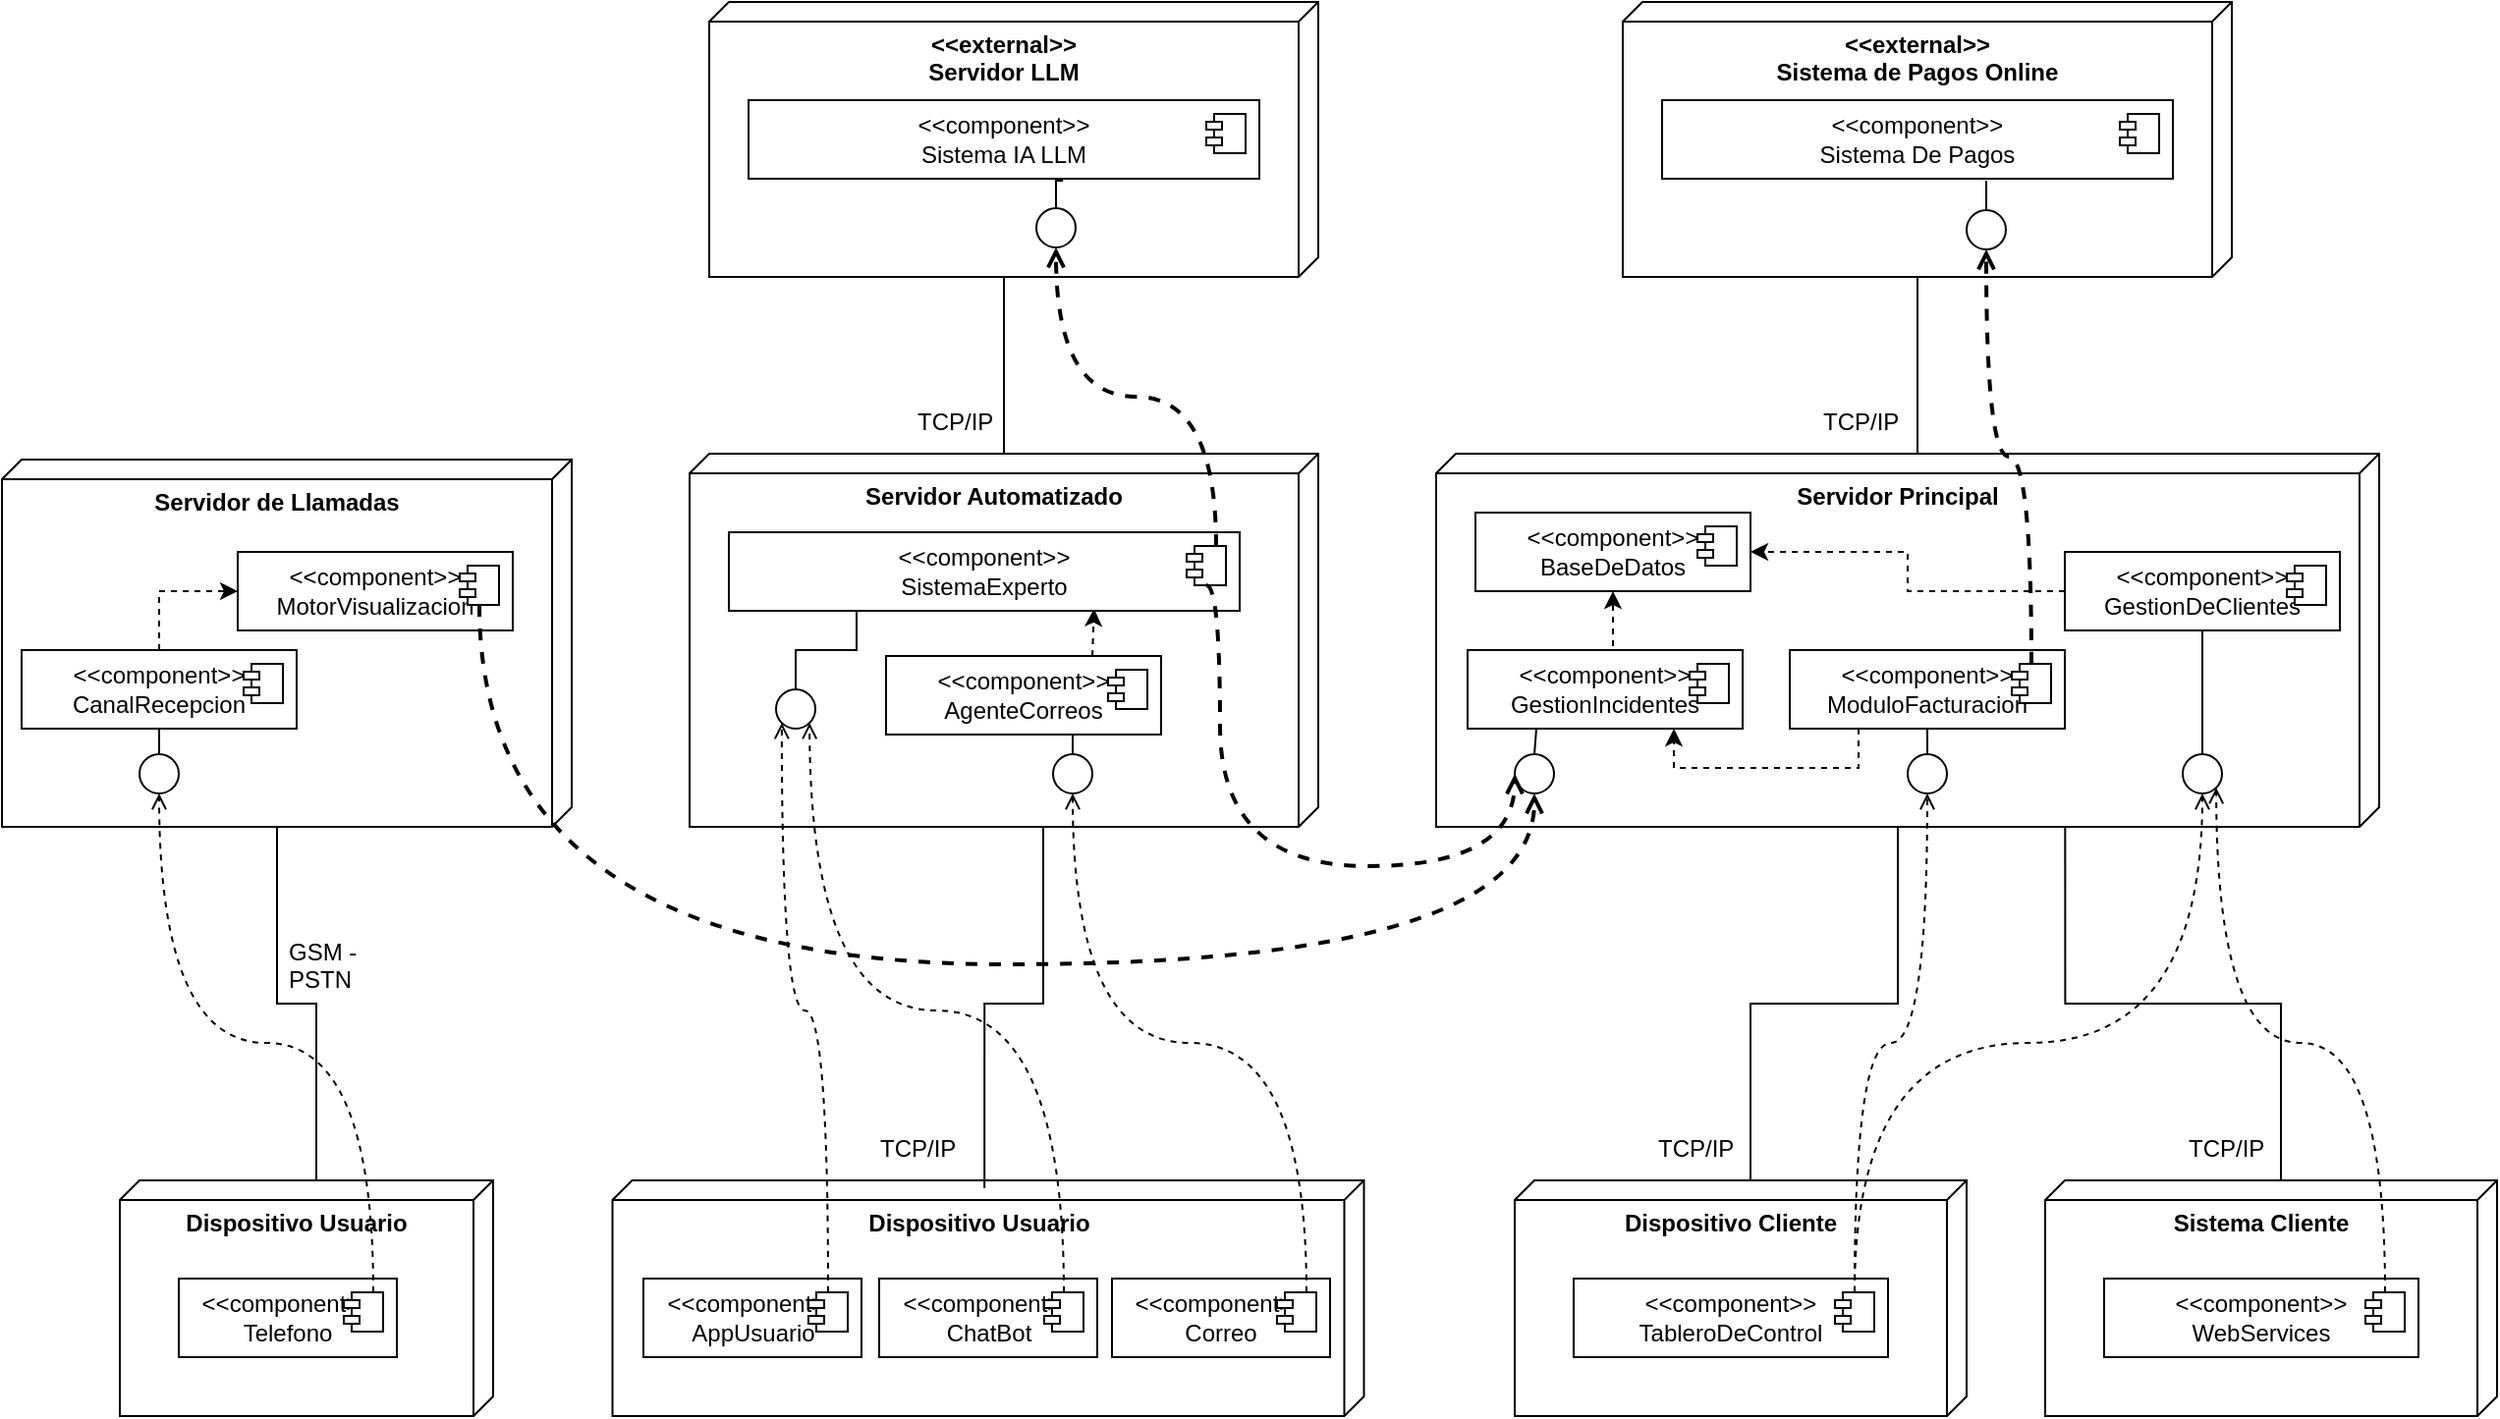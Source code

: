 <mxfile version="24.7.7">
  <diagram name="Página-1" id="55R2rXICIR25Fr0KjiaB">
    <mxGraphModel dx="880" dy="1621" grid="1" gridSize="10" guides="1" tooltips="1" connect="1" arrows="1" fold="1" page="1" pageScale="1" pageWidth="827" pageHeight="1169" math="0" shadow="0">
      <root>
        <mxCell id="0" />
        <mxCell id="1" parent="0" />
        <mxCell id="pWwyrbGYNmOAkycfV9uE-1" value="Servidor de Llamadas" style="verticalAlign=top;align=center;spacingTop=8;spacingLeft=2;spacingRight=12;shape=cube;size=10;direction=south;fontStyle=1;html=1;whiteSpace=wrap;" vertex="1" parent="1">
          <mxGeometry x="10" y="43" width="290" height="187" as="geometry" />
        </mxCell>
        <mxCell id="pWwyrbGYNmOAkycfV9uE-2" value="Servidor Automatizado" style="verticalAlign=top;align=center;spacingTop=8;spacingLeft=2;spacingRight=12;shape=cube;size=10;direction=south;fontStyle=1;html=1;whiteSpace=wrap;" vertex="1" parent="1">
          <mxGeometry x="360" y="40" width="320" height="190" as="geometry" />
        </mxCell>
        <mxCell id="pWwyrbGYNmOAkycfV9uE-3" value="Servidor Principal" style="verticalAlign=top;align=center;spacingTop=8;spacingLeft=2;spacingRight=12;shape=cube;size=10;direction=south;fontStyle=1;html=1;whiteSpace=wrap;" vertex="1" parent="1">
          <mxGeometry x="740" y="40" width="480" height="190" as="geometry" />
        </mxCell>
        <mxCell id="pWwyrbGYNmOAkycfV9uE-4" value="Dispositivo Usuario" style="verticalAlign=top;align=center;spacingTop=8;spacingLeft=2;spacingRight=12;shape=cube;size=10;direction=south;fontStyle=1;html=1;whiteSpace=wrap;" vertex="1" parent="1">
          <mxGeometry x="320.75" y="410" width="382.5" height="120" as="geometry" />
        </mxCell>
        <mxCell id="pWwyrbGYNmOAkycfV9uE-5" value="&amp;lt;&amp;lt;component&amp;gt;&amp;gt;&lt;div&gt;AppUsuario&lt;/div&gt;" style="html=1;dropTarget=0;whiteSpace=wrap;" vertex="1" parent="1">
          <mxGeometry x="336.5" y="460" width="111" height="40" as="geometry" />
        </mxCell>
        <mxCell id="pWwyrbGYNmOAkycfV9uE-6" value="" style="shape=module;jettyWidth=8;jettyHeight=4;" vertex="1" parent="pWwyrbGYNmOAkycfV9uE-5">
          <mxGeometry x="1" width="20" height="20" relative="1" as="geometry">
            <mxPoint x="-27" y="7" as="offset" />
          </mxGeometry>
        </mxCell>
        <mxCell id="pWwyrbGYNmOAkycfV9uE-20" style="edgeStyle=orthogonalEdgeStyle;rounded=0;orthogonalLoop=1;jettySize=auto;html=1;exitX=0.5;exitY=1;exitDx=0;exitDy=0;entryX=0.5;entryY=0;entryDx=0;entryDy=0;endArrow=none;endFill=0;" edge="1" parent="1" source="pWwyrbGYNmOAkycfV9uE-7" target="pWwyrbGYNmOAkycfV9uE-18">
          <mxGeometry relative="1" as="geometry" />
        </mxCell>
        <mxCell id="pWwyrbGYNmOAkycfV9uE-26" style="edgeStyle=orthogonalEdgeStyle;rounded=0;orthogonalLoop=1;jettySize=auto;html=1;exitX=0.75;exitY=0;exitDx=0;exitDy=0;entryX=0.715;entryY=0.975;entryDx=0;entryDy=0;dashed=1;entryPerimeter=0;" edge="1" parent="1" source="pWwyrbGYNmOAkycfV9uE-7" target="pWwyrbGYNmOAkycfV9uE-9">
          <mxGeometry relative="1" as="geometry" />
        </mxCell>
        <mxCell id="pWwyrbGYNmOAkycfV9uE-7" value="&amp;lt;&amp;lt;component&amp;gt;&amp;gt;&lt;div&gt;AgenteCorreos&lt;/div&gt;" style="html=1;dropTarget=0;whiteSpace=wrap;" vertex="1" parent="1">
          <mxGeometry x="460" y="143" width="140" height="40" as="geometry" />
        </mxCell>
        <mxCell id="pWwyrbGYNmOAkycfV9uE-8" value="" style="shape=module;jettyWidth=8;jettyHeight=4;" vertex="1" parent="pWwyrbGYNmOAkycfV9uE-7">
          <mxGeometry x="1" width="20" height="20" relative="1" as="geometry">
            <mxPoint x="-27" y="7" as="offset" />
          </mxGeometry>
        </mxCell>
        <mxCell id="pWwyrbGYNmOAkycfV9uE-9" value="&amp;lt;&amp;lt;component&amp;gt;&amp;gt;&lt;div&gt;SistemaExperto&lt;/div&gt;" style="html=1;dropTarget=0;whiteSpace=wrap;" vertex="1" parent="1">
          <mxGeometry x="380" y="80" width="260" height="40" as="geometry" />
        </mxCell>
        <mxCell id="pWwyrbGYNmOAkycfV9uE-10" value="" style="shape=module;jettyWidth=8;jettyHeight=4;" vertex="1" parent="pWwyrbGYNmOAkycfV9uE-9">
          <mxGeometry x="1" width="20" height="20" relative="1" as="geometry">
            <mxPoint x="-27" y="7" as="offset" />
          </mxGeometry>
        </mxCell>
        <mxCell id="pWwyrbGYNmOAkycfV9uE-14" value="&amp;lt;&amp;lt;component&amp;gt;&amp;gt;&lt;div&gt;ChatBot&lt;/div&gt;" style="html=1;dropTarget=0;whiteSpace=wrap;" vertex="1" parent="1">
          <mxGeometry x="456.5" y="460" width="111" height="40" as="geometry" />
        </mxCell>
        <mxCell id="pWwyrbGYNmOAkycfV9uE-15" value="" style="shape=module;jettyWidth=8;jettyHeight=4;" vertex="1" parent="pWwyrbGYNmOAkycfV9uE-14">
          <mxGeometry x="1" width="20" height="20" relative="1" as="geometry">
            <mxPoint x="-27" y="7" as="offset" />
          </mxGeometry>
        </mxCell>
        <mxCell id="pWwyrbGYNmOAkycfV9uE-16" value="&amp;lt;&amp;lt;component&amp;gt;&amp;gt;&lt;div&gt;Correo&lt;/div&gt;" style="html=1;dropTarget=0;whiteSpace=wrap;" vertex="1" parent="1">
          <mxGeometry x="575" y="460" width="111" height="40" as="geometry" />
        </mxCell>
        <mxCell id="pWwyrbGYNmOAkycfV9uE-17" value="" style="shape=module;jettyWidth=8;jettyHeight=4;" vertex="1" parent="pWwyrbGYNmOAkycfV9uE-16">
          <mxGeometry x="1" width="20" height="20" relative="1" as="geometry">
            <mxPoint x="-27" y="7" as="offset" />
          </mxGeometry>
        </mxCell>
        <mxCell id="pWwyrbGYNmOAkycfV9uE-21" style="rounded=0;orthogonalLoop=1;jettySize=auto;html=1;entryX=0.5;entryY=1;entryDx=0;entryDy=0;dashed=1;endArrow=open;endFill=0;exitX=0.75;exitY=0;exitDx=0;exitDy=0;edgeStyle=orthogonalEdgeStyle;curved=1;" edge="1" parent="1" source="pWwyrbGYNmOAkycfV9uE-17" target="pWwyrbGYNmOAkycfV9uE-18">
          <mxGeometry relative="1" as="geometry">
            <mxPoint x="680" y="280" as="sourcePoint" />
          </mxGeometry>
        </mxCell>
        <mxCell id="pWwyrbGYNmOAkycfV9uE-18" value="" style="ellipse;whiteSpace=wrap;html=1;" vertex="1" parent="1">
          <mxGeometry x="545" y="193" width="20" height="20" as="geometry" />
        </mxCell>
        <mxCell id="pWwyrbGYNmOAkycfV9uE-22" value="" style="ellipse;whiteSpace=wrap;html=1;" vertex="1" parent="1">
          <mxGeometry x="404" y="160" width="20" height="20" as="geometry" />
        </mxCell>
        <mxCell id="pWwyrbGYNmOAkycfV9uE-23" style="rounded=0;orthogonalLoop=1;jettySize=auto;html=1;entryX=1;entryY=1;entryDx=0;entryDy=0;dashed=1;endArrow=open;endFill=0;exitX=0.5;exitY=0;exitDx=0;exitDy=0;edgeStyle=orthogonalEdgeStyle;curved=1;" edge="1" parent="1" source="pWwyrbGYNmOAkycfV9uE-15" target="pWwyrbGYNmOAkycfV9uE-22">
          <mxGeometry relative="1" as="geometry">
            <mxPoint x="684" y="477" as="sourcePoint" />
            <mxPoint x="565" y="223" as="targetPoint" />
          </mxGeometry>
        </mxCell>
        <mxCell id="pWwyrbGYNmOAkycfV9uE-24" style="rounded=0;orthogonalLoop=1;jettySize=auto;html=1;dashed=1;endArrow=open;endFill=0;edgeStyle=orthogonalEdgeStyle;exitX=0.5;exitY=0;exitDx=0;exitDy=0;entryX=0;entryY=1;entryDx=0;entryDy=0;curved=1;" edge="1" parent="1" source="pWwyrbGYNmOAkycfV9uE-6" target="pWwyrbGYNmOAkycfV9uE-22">
          <mxGeometry relative="1" as="geometry">
            <mxPoint x="561" y="477" as="sourcePoint" />
            <mxPoint x="480" y="250" as="targetPoint" />
          </mxGeometry>
        </mxCell>
        <mxCell id="pWwyrbGYNmOAkycfV9uE-25" style="edgeStyle=orthogonalEdgeStyle;rounded=0;orthogonalLoop=1;jettySize=auto;html=1;exitX=0.25;exitY=1;exitDx=0;exitDy=0;entryX=0.5;entryY=0;entryDx=0;entryDy=0;endArrow=none;endFill=0;" edge="1" parent="1" source="pWwyrbGYNmOAkycfV9uE-9" target="pWwyrbGYNmOAkycfV9uE-22">
          <mxGeometry relative="1" as="geometry">
            <mxPoint x="570" y="190" as="sourcePoint" />
            <mxPoint x="565" y="203" as="targetPoint" />
          </mxGeometry>
        </mxCell>
        <mxCell id="pWwyrbGYNmOAkycfV9uE-27" style="edgeStyle=orthogonalEdgeStyle;rounded=0;orthogonalLoop=1;jettySize=auto;html=1;exitX=0;exitY=0;exitDx=190;exitDy=140;exitPerimeter=0;entryX=0.033;entryY=0.505;entryDx=0;entryDy=0;entryPerimeter=0;endArrow=none;endFill=0;" edge="1" parent="1" source="pWwyrbGYNmOAkycfV9uE-2" target="pWwyrbGYNmOAkycfV9uE-4">
          <mxGeometry relative="1" as="geometry" />
        </mxCell>
        <mxCell id="pWwyrbGYNmOAkycfV9uE-28" value="TCP/IP" style="text;strokeColor=none;fillColor=none;align=left;verticalAlign=top;spacingLeft=4;spacingRight=4;overflow=hidden;rotatable=0;points=[[0,0.5],[1,0.5]];portConstraint=eastwest;whiteSpace=wrap;html=1;" vertex="1" parent="1">
          <mxGeometry x="451" y="380" width="49" height="26" as="geometry" />
        </mxCell>
        <mxCell id="pWwyrbGYNmOAkycfV9uE-29" value="Dispositivo Usuario" style="verticalAlign=top;align=center;spacingTop=8;spacingLeft=2;spacingRight=12;shape=cube;size=10;direction=south;fontStyle=1;html=1;whiteSpace=wrap;" vertex="1" parent="1">
          <mxGeometry x="70" y="410" width="190" height="120" as="geometry" />
        </mxCell>
        <mxCell id="pWwyrbGYNmOAkycfV9uE-30" value="&amp;lt;&amp;lt;component&amp;gt;&amp;gt;&lt;div&gt;Telefono&lt;/div&gt;" style="html=1;dropTarget=0;whiteSpace=wrap;" vertex="1" parent="1">
          <mxGeometry x="100" y="460" width="111" height="40" as="geometry" />
        </mxCell>
        <mxCell id="pWwyrbGYNmOAkycfV9uE-31" value="" style="shape=module;jettyWidth=8;jettyHeight=4;" vertex="1" parent="pWwyrbGYNmOAkycfV9uE-30">
          <mxGeometry x="1" width="20" height="20" relative="1" as="geometry">
            <mxPoint x="-27" y="7" as="offset" />
          </mxGeometry>
        </mxCell>
        <mxCell id="pWwyrbGYNmOAkycfV9uE-32" value="&amp;lt;&amp;lt;component&amp;gt;&amp;gt;&lt;div&gt;CanalRecepcion&lt;/div&gt;" style="html=1;dropTarget=0;whiteSpace=wrap;" vertex="1" parent="1">
          <mxGeometry x="20" y="140" width="140" height="40" as="geometry" />
        </mxCell>
        <mxCell id="pWwyrbGYNmOAkycfV9uE-33" value="" style="shape=module;jettyWidth=8;jettyHeight=4;" vertex="1" parent="pWwyrbGYNmOAkycfV9uE-32">
          <mxGeometry x="1" width="20" height="20" relative="1" as="geometry">
            <mxPoint x="-27" y="7" as="offset" />
          </mxGeometry>
        </mxCell>
        <mxCell id="pWwyrbGYNmOAkycfV9uE-34" value="" style="ellipse;whiteSpace=wrap;html=1;" vertex="1" parent="1">
          <mxGeometry x="80" y="193" width="20" height="20" as="geometry" />
        </mxCell>
        <mxCell id="pWwyrbGYNmOAkycfV9uE-35" style="rounded=0;orthogonalLoop=1;jettySize=auto;html=1;exitX=0.5;exitY=0;exitDx=0;exitDy=0;entryX=0.5;entryY=1;entryDx=0;entryDy=0;endArrow=none;endFill=0;" edge="1" parent="1" source="pWwyrbGYNmOAkycfV9uE-34" target="pWwyrbGYNmOAkycfV9uE-32">
          <mxGeometry relative="1" as="geometry">
            <mxPoint x="570" y="190" as="sourcePoint" />
            <mxPoint x="565" y="203" as="targetPoint" />
          </mxGeometry>
        </mxCell>
        <mxCell id="pWwyrbGYNmOAkycfV9uE-36" value="&amp;lt;&amp;lt;component&amp;gt;&amp;gt;&lt;div&gt;MotorVisualizacion&lt;/div&gt;" style="html=1;dropTarget=0;whiteSpace=wrap;" vertex="1" parent="1">
          <mxGeometry x="130" y="90" width="140" height="40" as="geometry" />
        </mxCell>
        <mxCell id="pWwyrbGYNmOAkycfV9uE-37" value="" style="shape=module;jettyWidth=8;jettyHeight=4;" vertex="1" parent="pWwyrbGYNmOAkycfV9uE-36">
          <mxGeometry x="1" width="20" height="20" relative="1" as="geometry">
            <mxPoint x="-27" y="7" as="offset" />
          </mxGeometry>
        </mxCell>
        <mxCell id="pWwyrbGYNmOAkycfV9uE-38" style="edgeStyle=orthogonalEdgeStyle;rounded=0;orthogonalLoop=1;jettySize=auto;html=1;exitX=0.5;exitY=0;exitDx=0;exitDy=0;dashed=1;entryX=0;entryY=0.5;entryDx=0;entryDy=0;" edge="1" parent="1" source="pWwyrbGYNmOAkycfV9uE-32" target="pWwyrbGYNmOAkycfV9uE-36">
          <mxGeometry relative="1" as="geometry">
            <mxPoint x="100" y="129.5" as="sourcePoint" />
            <mxPoint x="50" y="99.5" as="targetPoint" />
          </mxGeometry>
        </mxCell>
        <mxCell id="pWwyrbGYNmOAkycfV9uE-39" value="&amp;lt;&amp;lt;component&amp;gt;&amp;gt;&lt;div&gt;GestionIncidentes&lt;/div&gt;" style="html=1;dropTarget=0;whiteSpace=wrap;" vertex="1" parent="1">
          <mxGeometry x="756" y="140" width="140" height="40" as="geometry" />
        </mxCell>
        <mxCell id="pWwyrbGYNmOAkycfV9uE-40" value="" style="shape=module;jettyWidth=8;jettyHeight=4;" vertex="1" parent="pWwyrbGYNmOAkycfV9uE-39">
          <mxGeometry x="1" width="20" height="20" relative="1" as="geometry">
            <mxPoint x="-27" y="7" as="offset" />
          </mxGeometry>
        </mxCell>
        <mxCell id="pWwyrbGYNmOAkycfV9uE-43" value="&amp;lt;&amp;lt;component&amp;gt;&amp;gt;&lt;div&gt;BaseDeDatos&lt;/div&gt;" style="html=1;dropTarget=0;whiteSpace=wrap;" vertex="1" parent="1">
          <mxGeometry x="760" y="70" width="140" height="40" as="geometry" />
        </mxCell>
        <mxCell id="pWwyrbGYNmOAkycfV9uE-44" value="" style="shape=module;jettyWidth=8;jettyHeight=4;" vertex="1" parent="pWwyrbGYNmOAkycfV9uE-43">
          <mxGeometry x="1" width="20" height="20" relative="1" as="geometry">
            <mxPoint x="-27" y="7" as="offset" />
          </mxGeometry>
        </mxCell>
        <mxCell id="pWwyrbGYNmOAkycfV9uE-45" style="edgeStyle=orthogonalEdgeStyle;rounded=0;orthogonalLoop=1;jettySize=auto;html=1;exitX=0.5;exitY=0;exitDx=0;exitDy=0;dashed=1;entryX=0.5;entryY=1;entryDx=0;entryDy=0;" edge="1" parent="1" source="pWwyrbGYNmOAkycfV9uE-39" target="pWwyrbGYNmOAkycfV9uE-43">
          <mxGeometry relative="1" as="geometry">
            <mxPoint x="836" y="129.5" as="sourcePoint" />
            <mxPoint x="786" y="99.5" as="targetPoint" />
          </mxGeometry>
        </mxCell>
        <mxCell id="pWwyrbGYNmOAkycfV9uE-47" value="&amp;lt;&amp;lt;component&amp;gt;&amp;gt;&lt;div&gt;ModuloFacturacion&lt;/div&gt;" style="html=1;dropTarget=0;whiteSpace=wrap;" vertex="1" parent="1">
          <mxGeometry x="920" y="140" width="140" height="40" as="geometry" />
        </mxCell>
        <mxCell id="pWwyrbGYNmOAkycfV9uE-48" value="" style="shape=module;jettyWidth=8;jettyHeight=4;" vertex="1" parent="pWwyrbGYNmOAkycfV9uE-47">
          <mxGeometry x="1" width="20" height="20" relative="1" as="geometry">
            <mxPoint x="-27" y="7" as="offset" />
          </mxGeometry>
        </mxCell>
        <mxCell id="pWwyrbGYNmOAkycfV9uE-49" value="" style="ellipse;whiteSpace=wrap;html=1;" vertex="1" parent="1">
          <mxGeometry x="980" y="193" width="20" height="20" as="geometry" />
        </mxCell>
        <mxCell id="pWwyrbGYNmOAkycfV9uE-50" style="rounded=0;orthogonalLoop=1;jettySize=auto;html=1;exitX=0.5;exitY=0;exitDx=0;exitDy=0;entryX=0.5;entryY=1;entryDx=0;entryDy=0;endArrow=none;endFill=0;" edge="1" parent="1" source="pWwyrbGYNmOAkycfV9uE-49" target="pWwyrbGYNmOAkycfV9uE-47">
          <mxGeometry relative="1" as="geometry">
            <mxPoint x="1610" y="190" as="sourcePoint" />
            <mxPoint x="1605" y="203" as="targetPoint" />
          </mxGeometry>
        </mxCell>
        <mxCell id="pWwyrbGYNmOAkycfV9uE-51" value="&amp;lt;&amp;lt;component&amp;gt;&amp;gt;&lt;div&gt;GestionDeClientes&lt;/div&gt;" style="html=1;dropTarget=0;whiteSpace=wrap;" vertex="1" parent="1">
          <mxGeometry x="1060" y="90" width="140" height="40" as="geometry" />
        </mxCell>
        <mxCell id="pWwyrbGYNmOAkycfV9uE-52" value="" style="shape=module;jettyWidth=8;jettyHeight=4;" vertex="1" parent="pWwyrbGYNmOAkycfV9uE-51">
          <mxGeometry x="1" width="20" height="20" relative="1" as="geometry">
            <mxPoint x="-27" y="7" as="offset" />
          </mxGeometry>
        </mxCell>
        <mxCell id="pWwyrbGYNmOAkycfV9uE-53" value="" style="ellipse;whiteSpace=wrap;html=1;" vertex="1" parent="1">
          <mxGeometry x="1120" y="193" width="20" height="20" as="geometry" />
        </mxCell>
        <mxCell id="pWwyrbGYNmOAkycfV9uE-54" style="rounded=0;orthogonalLoop=1;jettySize=auto;html=1;exitX=0.5;exitY=0;exitDx=0;exitDy=0;entryX=0.5;entryY=1;entryDx=0;entryDy=0;endArrow=none;endFill=0;" edge="1" parent="1" source="pWwyrbGYNmOAkycfV9uE-53" target="pWwyrbGYNmOAkycfV9uE-51">
          <mxGeometry relative="1" as="geometry">
            <mxPoint x="1460" y="190" as="sourcePoint" />
            <mxPoint x="1455" y="203" as="targetPoint" />
          </mxGeometry>
        </mxCell>
        <mxCell id="pWwyrbGYNmOAkycfV9uE-55" style="rounded=0;orthogonalLoop=1;jettySize=auto;html=1;dashed=1;endArrow=open;endFill=0;edgeStyle=orthogonalEdgeStyle;exitX=0.75;exitY=0;exitDx=0;exitDy=0;entryX=0.5;entryY=1;entryDx=0;entryDy=0;curved=1;" edge="1" parent="1" source="pWwyrbGYNmOAkycfV9uE-31" target="pWwyrbGYNmOAkycfV9uE-34">
          <mxGeometry relative="1" as="geometry">
            <mxPoint x="120" y="537.75" as="sourcePoint" />
            <mxPoint x="128" y="247.75" as="targetPoint" />
          </mxGeometry>
        </mxCell>
        <mxCell id="pWwyrbGYNmOAkycfV9uE-56" style="edgeStyle=orthogonalEdgeStyle;rounded=0;orthogonalLoop=1;jettySize=auto;html=1;exitX=0;exitY=0;exitDx=187;exitDy=150;exitPerimeter=0;entryX=0;entryY=0;entryDx=0;entryDy=90;entryPerimeter=0;endArrow=none;endFill=0;" edge="1" parent="1" source="pWwyrbGYNmOAkycfV9uE-1" target="pWwyrbGYNmOAkycfV9uE-29">
          <mxGeometry relative="1" as="geometry">
            <mxPoint x="199.5" y="260" as="sourcePoint" />
            <mxPoint x="199.5" y="444" as="targetPoint" />
          </mxGeometry>
        </mxCell>
        <mxCell id="pWwyrbGYNmOAkycfV9uE-57" value="GSM - PSTN" style="text;strokeColor=none;fillColor=none;align=left;verticalAlign=top;spacingLeft=4;spacingRight=4;overflow=hidden;rotatable=0;points=[[0,0.5],[1,0.5]];portConstraint=eastwest;whiteSpace=wrap;html=1;" vertex="1" parent="1">
          <mxGeometry x="150" y="280" width="49" height="40" as="geometry" />
        </mxCell>
        <mxCell id="pWwyrbGYNmOAkycfV9uE-58" value="Dispositivo Cliente" style="verticalAlign=top;align=center;spacingTop=8;spacingLeft=2;spacingRight=12;shape=cube;size=10;direction=south;fontStyle=1;html=1;whiteSpace=wrap;" vertex="1" parent="1">
          <mxGeometry x="780" y="410" width="230" height="120" as="geometry" />
        </mxCell>
        <mxCell id="pWwyrbGYNmOAkycfV9uE-59" value="&amp;lt;&amp;lt;component&amp;gt;&amp;gt;&lt;div&gt;TableroDeControl&lt;/div&gt;" style="html=1;dropTarget=0;whiteSpace=wrap;" vertex="1" parent="1">
          <mxGeometry x="810" y="460" width="160" height="40" as="geometry" />
        </mxCell>
        <mxCell id="pWwyrbGYNmOAkycfV9uE-60" value="" style="shape=module;jettyWidth=8;jettyHeight=4;" vertex="1" parent="pWwyrbGYNmOAkycfV9uE-59">
          <mxGeometry x="1" width="20" height="20" relative="1" as="geometry">
            <mxPoint x="-27" y="7" as="offset" />
          </mxGeometry>
        </mxCell>
        <mxCell id="pWwyrbGYNmOAkycfV9uE-61" style="rounded=0;orthogonalLoop=1;jettySize=auto;html=1;entryX=0.5;entryY=1;entryDx=0;entryDy=0;dashed=1;endArrow=open;endFill=0;exitX=0.5;exitY=0;exitDx=0;exitDy=0;edgeStyle=orthogonalEdgeStyle;curved=1;" edge="1" parent="1" source="pWwyrbGYNmOAkycfV9uE-60" target="pWwyrbGYNmOAkycfV9uE-53">
          <mxGeometry relative="1" as="geometry">
            <mxPoint x="1140" y="519.75" as="sourcePoint" />
            <mxPoint x="1021" y="265.75" as="targetPoint" />
          </mxGeometry>
        </mxCell>
        <mxCell id="pWwyrbGYNmOAkycfV9uE-62" style="rounded=0;orthogonalLoop=1;jettySize=auto;html=1;entryX=0.5;entryY=1;entryDx=0;entryDy=0;dashed=1;endArrow=open;endFill=0;exitX=0.5;exitY=0;exitDx=0;exitDy=0;edgeStyle=orthogonalEdgeStyle;curved=1;" edge="1" parent="1" source="pWwyrbGYNmOAkycfV9uE-60" target="pWwyrbGYNmOAkycfV9uE-49">
          <mxGeometry relative="1" as="geometry">
            <mxPoint x="963" y="477" as="sourcePoint" />
            <mxPoint x="990" y="223" as="targetPoint" />
          </mxGeometry>
        </mxCell>
        <mxCell id="pWwyrbGYNmOAkycfV9uE-63" style="edgeStyle=orthogonalEdgeStyle;rounded=0;orthogonalLoop=1;jettySize=auto;html=1;exitX=0;exitY=0.5;exitDx=0;exitDy=0;dashed=1;entryX=1;entryY=0.5;entryDx=0;entryDy=0;" edge="1" parent="1" source="pWwyrbGYNmOAkycfV9uE-51" target="pWwyrbGYNmOAkycfV9uE-43">
          <mxGeometry relative="1" as="geometry">
            <mxPoint x="836" y="150" as="sourcePoint" />
            <mxPoint x="840" y="120" as="targetPoint" />
          </mxGeometry>
        </mxCell>
        <mxCell id="pWwyrbGYNmOAkycfV9uE-64" style="edgeStyle=orthogonalEdgeStyle;rounded=0;orthogonalLoop=1;jettySize=auto;html=1;exitX=0.25;exitY=1;exitDx=0;exitDy=0;dashed=1;entryX=0.75;entryY=1;entryDx=0;entryDy=0;" edge="1" parent="1" source="pWwyrbGYNmOAkycfV9uE-47" target="pWwyrbGYNmOAkycfV9uE-39">
          <mxGeometry relative="1" as="geometry">
            <mxPoint x="836" y="217" as="sourcePoint" />
            <mxPoint x="840" y="167" as="targetPoint" />
          </mxGeometry>
        </mxCell>
        <mxCell id="pWwyrbGYNmOAkycfV9uE-66" value="" style="ellipse;whiteSpace=wrap;html=1;" vertex="1" parent="1">
          <mxGeometry x="780" y="193" width="20" height="20" as="geometry" />
        </mxCell>
        <mxCell id="pWwyrbGYNmOAkycfV9uE-67" style="rounded=0;orthogonalLoop=1;jettySize=auto;html=1;exitX=0.5;exitY=0;exitDx=0;exitDy=0;entryX=0.25;entryY=1;entryDx=0;entryDy=0;endArrow=none;endFill=0;" edge="1" parent="1" source="pWwyrbGYNmOAkycfV9uE-66" target="pWwyrbGYNmOAkycfV9uE-39">
          <mxGeometry relative="1" as="geometry">
            <mxPoint x="1620" y="200" as="sourcePoint" />
            <mxPoint x="1000" y="190" as="targetPoint" />
          </mxGeometry>
        </mxCell>
        <mxCell id="pWwyrbGYNmOAkycfV9uE-68" style="rounded=0;orthogonalLoop=1;jettySize=auto;html=1;dashed=1;endArrow=open;endFill=0;edgeStyle=orthogonalEdgeStyle;exitX=0.5;exitY=1;exitDx=0;exitDy=0;entryX=0.5;entryY=1;entryDx=0;entryDy=0;curved=1;strokeWidth=2;" edge="1" parent="1" source="pWwyrbGYNmOAkycfV9uE-37" target="pWwyrbGYNmOAkycfV9uE-66">
          <mxGeometry relative="1" as="geometry">
            <mxPoint x="209" y="477" as="sourcePoint" />
            <mxPoint x="270" y="270" as="targetPoint" />
            <Array as="points">
              <mxPoint x="253" y="300" />
              <mxPoint x="790" y="300" />
            </Array>
          </mxGeometry>
        </mxCell>
        <mxCell id="pWwyrbGYNmOAkycfV9uE-69" style="rounded=0;orthogonalLoop=1;jettySize=auto;html=1;dashed=1;endArrow=open;endFill=0;edgeStyle=orthogonalEdgeStyle;entryX=0;entryY=0.5;entryDx=0;entryDy=0;strokeWidth=2;curved=1;exitX=0.5;exitY=1;exitDx=0;exitDy=0;" edge="1" parent="1" source="pWwyrbGYNmOAkycfV9uE-10" target="pWwyrbGYNmOAkycfV9uE-66">
          <mxGeometry relative="1" as="geometry">
            <mxPoint x="623" y="107" as="sourcePoint" />
            <mxPoint x="942" y="289" as="targetPoint" />
            <Array as="points">
              <mxPoint x="630" y="107" />
              <mxPoint x="630" y="250" />
              <mxPoint x="780" y="250" />
            </Array>
          </mxGeometry>
        </mxCell>
        <mxCell id="pWwyrbGYNmOAkycfV9uE-70" style="edgeStyle=orthogonalEdgeStyle;rounded=0;orthogonalLoop=1;jettySize=auto;html=1;exitX=0;exitY=0;exitDx=190;exitDy=245;exitPerimeter=0;entryX=0;entryY=0;entryDx=0;entryDy=110;entryPerimeter=0;endArrow=none;endFill=0;" edge="1" parent="1" source="pWwyrbGYNmOAkycfV9uE-3" target="pWwyrbGYNmOAkycfV9uE-58">
          <mxGeometry relative="1" as="geometry">
            <mxPoint x="900" y="276" as="sourcePoint" />
            <mxPoint x="870" y="460" as="targetPoint" />
          </mxGeometry>
        </mxCell>
        <mxCell id="pWwyrbGYNmOAkycfV9uE-71" value="TCP/IP" style="text;strokeColor=none;fillColor=none;align=left;verticalAlign=top;spacingLeft=4;spacingRight=4;overflow=hidden;rotatable=0;points=[[0,0.5],[1,0.5]];portConstraint=eastwest;whiteSpace=wrap;html=1;" vertex="1" parent="1">
          <mxGeometry x="847" y="380" width="49" height="26" as="geometry" />
        </mxCell>
        <mxCell id="pWwyrbGYNmOAkycfV9uE-72" value="Sistema Cliente" style="verticalAlign=top;align=center;spacingTop=8;spacingLeft=2;spacingRight=12;shape=cube;size=10;direction=south;fontStyle=1;html=1;whiteSpace=wrap;" vertex="1" parent="1">
          <mxGeometry x="1050" y="410" width="230" height="120" as="geometry" />
        </mxCell>
        <mxCell id="pWwyrbGYNmOAkycfV9uE-73" value="&amp;lt;&amp;lt;component&amp;gt;&amp;gt;&lt;div&gt;WebServices&lt;/div&gt;" style="html=1;dropTarget=0;whiteSpace=wrap;" vertex="1" parent="1">
          <mxGeometry x="1080" y="460" width="160" height="40" as="geometry" />
        </mxCell>
        <mxCell id="pWwyrbGYNmOAkycfV9uE-74" value="" style="shape=module;jettyWidth=8;jettyHeight=4;" vertex="1" parent="pWwyrbGYNmOAkycfV9uE-73">
          <mxGeometry x="1" width="20" height="20" relative="1" as="geometry">
            <mxPoint x="-27" y="7" as="offset" />
          </mxGeometry>
        </mxCell>
        <mxCell id="pWwyrbGYNmOAkycfV9uE-75" value="TCP/IP" style="text;strokeColor=none;fillColor=none;align=left;verticalAlign=top;spacingLeft=4;spacingRight=4;overflow=hidden;rotatable=0;points=[[0,0.5],[1,0.5]];portConstraint=eastwest;whiteSpace=wrap;html=1;" vertex="1" parent="1">
          <mxGeometry x="1117" y="380" width="49" height="26" as="geometry" />
        </mxCell>
        <mxCell id="pWwyrbGYNmOAkycfV9uE-76" style="edgeStyle=orthogonalEdgeStyle;rounded=0;orthogonalLoop=1;jettySize=auto;html=1;exitX=1;exitY=0.333;exitDx=0;exitDy=0;exitPerimeter=0;entryX=0;entryY=0;entryDx=0;entryDy=110;entryPerimeter=0;endArrow=none;endFill=0;" edge="1" parent="1" source="pWwyrbGYNmOAkycfV9uE-3" target="pWwyrbGYNmOAkycfV9uE-72">
          <mxGeometry relative="1" as="geometry">
            <mxPoint x="985" y="240" as="sourcePoint" />
            <mxPoint x="910" y="420" as="targetPoint" />
          </mxGeometry>
        </mxCell>
        <mxCell id="pWwyrbGYNmOAkycfV9uE-77" style="rounded=0;orthogonalLoop=1;jettySize=auto;html=1;entryX=1;entryY=1;entryDx=0;entryDy=0;dashed=1;endArrow=open;endFill=0;exitX=0.5;exitY=0;exitDx=0;exitDy=0;edgeStyle=orthogonalEdgeStyle;curved=1;" edge="1" parent="1" source="pWwyrbGYNmOAkycfV9uE-74" target="pWwyrbGYNmOAkycfV9uE-53">
          <mxGeometry relative="1" as="geometry">
            <mxPoint x="963" y="477" as="sourcePoint" />
            <mxPoint x="1140" y="223" as="targetPoint" />
          </mxGeometry>
        </mxCell>
        <mxCell id="pWwyrbGYNmOAkycfV9uE-78" value="&amp;lt;&amp;lt;external&amp;gt;&amp;gt;&lt;div&gt;Servidor LLM&lt;/div&gt;" style="verticalAlign=top;align=center;spacingTop=8;spacingLeft=2;spacingRight=12;shape=cube;size=10;direction=south;fontStyle=1;html=1;whiteSpace=wrap;" vertex="1" parent="1">
          <mxGeometry x="370" y="-190" width="310" height="140" as="geometry" />
        </mxCell>
        <mxCell id="pWwyrbGYNmOAkycfV9uE-79" value="&amp;lt;&amp;lt;component&amp;gt;&amp;gt;&lt;div&gt;Sistema IA LLM&lt;/div&gt;" style="html=1;dropTarget=0;whiteSpace=wrap;" vertex="1" parent="1">
          <mxGeometry x="390" y="-140" width="260" height="40" as="geometry" />
        </mxCell>
        <mxCell id="pWwyrbGYNmOAkycfV9uE-80" value="" style="shape=module;jettyWidth=8;jettyHeight=4;" vertex="1" parent="pWwyrbGYNmOAkycfV9uE-79">
          <mxGeometry x="1" width="20" height="20" relative="1" as="geometry">
            <mxPoint x="-27" y="7" as="offset" />
          </mxGeometry>
        </mxCell>
        <mxCell id="pWwyrbGYNmOAkycfV9uE-81" style="rounded=0;orthogonalLoop=1;jettySize=auto;html=1;dashed=1;endArrow=open;endFill=0;edgeStyle=orthogonalEdgeStyle;strokeWidth=2;curved=1;exitX=0.75;exitY=0;exitDx=0;exitDy=0;entryX=0.5;entryY=1;entryDx=0;entryDy=0;" edge="1" parent="1" source="pWwyrbGYNmOAkycfV9uE-10" target="pWwyrbGYNmOAkycfV9uE-83">
          <mxGeometry relative="1" as="geometry">
            <mxPoint x="623" y="-40" as="sourcePoint" />
            <mxPoint x="520" y="-30" as="targetPoint" />
          </mxGeometry>
        </mxCell>
        <mxCell id="pWwyrbGYNmOAkycfV9uE-82" style="edgeStyle=orthogonalEdgeStyle;rounded=0;orthogonalLoop=1;jettySize=auto;html=1;entryX=0.5;entryY=0;entryDx=0;entryDy=0;endArrow=none;endFill=0;" edge="1" parent="1" target="pWwyrbGYNmOAkycfV9uE-83">
          <mxGeometry relative="1" as="geometry">
            <mxPoint x="550" y="-99" as="sourcePoint" />
          </mxGeometry>
        </mxCell>
        <mxCell id="pWwyrbGYNmOAkycfV9uE-83" value="" style="ellipse;whiteSpace=wrap;html=1;" vertex="1" parent="1">
          <mxGeometry x="536.5" y="-85" width="20" height="20" as="geometry" />
        </mxCell>
        <mxCell id="pWwyrbGYNmOAkycfV9uE-84" value="&amp;lt;&amp;lt;external&amp;gt;&amp;gt;&lt;div&gt;Sistema de Pagos Online&lt;/div&gt;" style="verticalAlign=top;align=center;spacingTop=8;spacingLeft=2;spacingRight=12;shape=cube;size=10;direction=south;fontStyle=1;html=1;whiteSpace=wrap;" vertex="1" parent="1">
          <mxGeometry x="835" y="-190" width="310" height="140" as="geometry" />
        </mxCell>
        <mxCell id="pWwyrbGYNmOAkycfV9uE-85" value="&amp;lt;&amp;lt;component&amp;gt;&amp;gt;&lt;div&gt;Sistema De Pagos&lt;/div&gt;" style="html=1;dropTarget=0;whiteSpace=wrap;" vertex="1" parent="1">
          <mxGeometry x="855" y="-140" width="260" height="40" as="geometry" />
        </mxCell>
        <mxCell id="pWwyrbGYNmOAkycfV9uE-86" value="" style="shape=module;jettyWidth=8;jettyHeight=4;" vertex="1" parent="pWwyrbGYNmOAkycfV9uE-85">
          <mxGeometry x="1" width="20" height="20" relative="1" as="geometry">
            <mxPoint x="-27" y="7" as="offset" />
          </mxGeometry>
        </mxCell>
        <mxCell id="pWwyrbGYNmOAkycfV9uE-87" style="edgeStyle=orthogonalEdgeStyle;rounded=0;orthogonalLoop=1;jettySize=auto;html=1;entryX=0.5;entryY=0;entryDx=0;entryDy=0;endArrow=none;endFill=0;" edge="1" parent="1" target="pWwyrbGYNmOAkycfV9uE-88">
          <mxGeometry relative="1" as="geometry">
            <mxPoint x="1020" y="-99" as="sourcePoint" />
          </mxGeometry>
        </mxCell>
        <mxCell id="pWwyrbGYNmOAkycfV9uE-88" value="" style="ellipse;whiteSpace=wrap;html=1;" vertex="1" parent="1">
          <mxGeometry x="1010" y="-84" width="20" height="20" as="geometry" />
        </mxCell>
        <mxCell id="pWwyrbGYNmOAkycfV9uE-89" style="rounded=0;orthogonalLoop=1;jettySize=auto;html=1;dashed=1;endArrow=open;endFill=0;edgeStyle=orthogonalEdgeStyle;strokeWidth=2;curved=1;exitX=0.5;exitY=0;exitDx=0;exitDy=0;entryX=0.5;entryY=1;entryDx=0;entryDy=0;" edge="1" parent="1" source="pWwyrbGYNmOAkycfV9uE-48" target="pWwyrbGYNmOAkycfV9uE-88">
          <mxGeometry relative="1" as="geometry">
            <mxPoint x="638" y="97" as="sourcePoint" />
            <mxPoint x="530" y="-60" as="targetPoint" />
          </mxGeometry>
        </mxCell>
        <mxCell id="pWwyrbGYNmOAkycfV9uE-90" value="TCP/IP" style="text;strokeColor=none;fillColor=none;align=left;verticalAlign=top;spacingLeft=4;spacingRight=4;overflow=hidden;rotatable=0;points=[[0,0.5],[1,0.5]];portConstraint=eastwest;whiteSpace=wrap;html=1;" vertex="1" parent="1">
          <mxGeometry x="931" y="10" width="49" height="26" as="geometry" />
        </mxCell>
        <mxCell id="pWwyrbGYNmOAkycfV9uE-91" style="edgeStyle=orthogonalEdgeStyle;rounded=0;orthogonalLoop=1;jettySize=auto;html=1;exitX=0;exitY=0;exitDx=140;exitDy=160;exitPerimeter=0;entryX=0;entryY=0;entryDx=0;entryDy=235;entryPerimeter=0;endArrow=none;endFill=0;" edge="1" parent="1" source="pWwyrbGYNmOAkycfV9uE-84" target="pWwyrbGYNmOAkycfV9uE-3">
          <mxGeometry relative="1" as="geometry">
            <mxPoint x="800" y="-180" as="sourcePoint" />
            <mxPoint x="910" as="targetPoint" />
          </mxGeometry>
        </mxCell>
        <mxCell id="pWwyrbGYNmOAkycfV9uE-92" value="TCP/IP" style="text;strokeColor=none;fillColor=none;align=left;verticalAlign=top;spacingLeft=4;spacingRight=4;overflow=hidden;rotatable=0;points=[[0,0.5],[1,0.5]];portConstraint=eastwest;whiteSpace=wrap;html=1;" vertex="1" parent="1">
          <mxGeometry x="470" y="10" width="49" height="26" as="geometry" />
        </mxCell>
        <mxCell id="pWwyrbGYNmOAkycfV9uE-93" style="edgeStyle=orthogonalEdgeStyle;rounded=0;orthogonalLoop=1;jettySize=auto;html=1;exitX=0;exitY=0;exitDx=140;exitDy=160;exitPerimeter=0;endArrow=none;endFill=0;" edge="1" parent="1" source="pWwyrbGYNmOAkycfV9uE-78">
          <mxGeometry relative="1" as="geometry">
            <mxPoint x="505" y="-54" as="sourcePoint" />
            <mxPoint x="520" y="40" as="targetPoint" />
          </mxGeometry>
        </mxCell>
      </root>
    </mxGraphModel>
  </diagram>
</mxfile>
